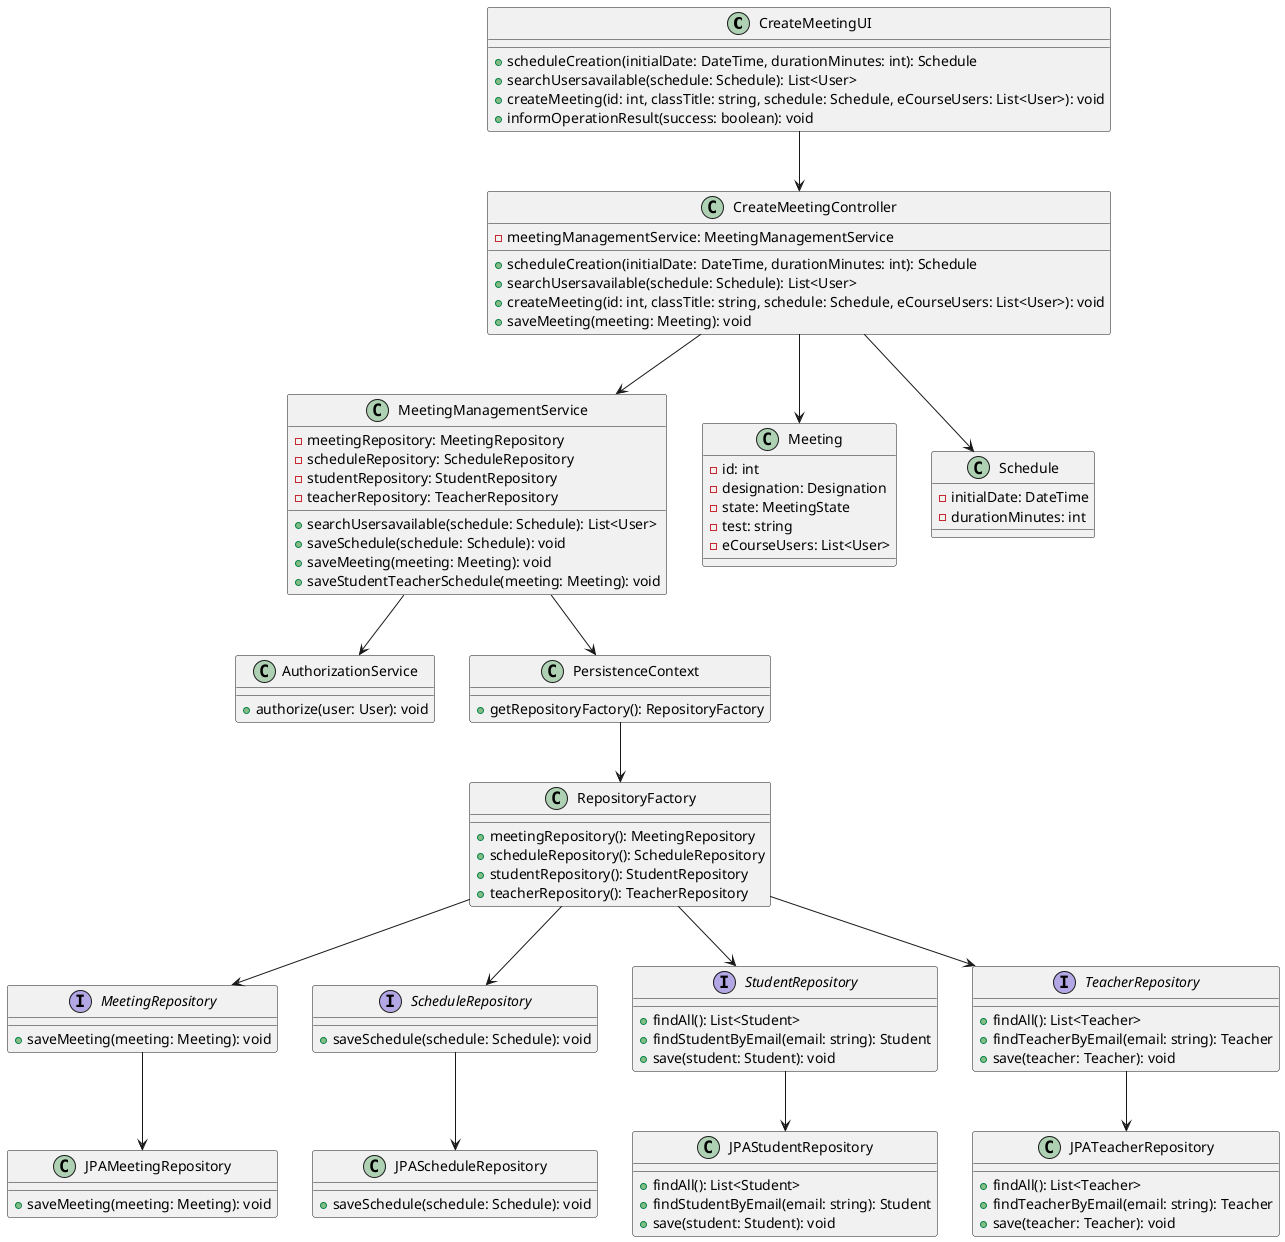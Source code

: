 @startuml


skinparam defaultFontName FG Virgil



class CreateMeetingUI {
    +scheduleCreation(initialDate: DateTime, durationMinutes: int): Schedule
    +searchUsersavailable(schedule: Schedule): List<User>
    +createMeeting(id: int, classTitle: string, schedule: Schedule, eCourseUsers: List<User>): void
    +informOperationResult(success: boolean): void
}

class CreateMeetingController {
    -meetingManagementService: MeetingManagementService
    +scheduleCreation(initialDate: DateTime, durationMinutes: int): Schedule
    +searchUsersavailable(schedule: Schedule): List<User>
    +createMeeting(id: int, classTitle: string, schedule: Schedule, eCourseUsers: List<User>): void
    +saveMeeting(meeting: Meeting): void
}

class MeetingManagementService {
    -meetingRepository: MeetingRepository
    -scheduleRepository: ScheduleRepository
    -studentRepository: StudentRepository
    -teacherRepository: TeacherRepository
    +searchUsersavailable(schedule: Schedule): List<User>
    +saveSchedule(schedule: Schedule): void
    +saveMeeting(meeting: Meeting): void
    +saveStudentTeacherSchedule(meeting: Meeting): void
}

class AuthorizationService {
    +authorize(user: User): void
}

class Meeting {
    -id: int
    -designation: Designation
    -state: MeetingState
    -test: string
    -eCourseUsers: List<User>
}

class Schedule {
    -initialDate: DateTime
    -durationMinutes: int
}

class PersistenceContext {
    +getRepositoryFactory(): RepositoryFactory
}

class RepositoryFactory {
    +meetingRepository(): MeetingRepository
    +scheduleRepository(): ScheduleRepository
    +studentRepository(): StudentRepository
    +teacherRepository(): TeacherRepository
}

interface MeetingRepository {
    +saveMeeting(meeting: Meeting): void
}

interface ScheduleRepository {
    +saveSchedule(schedule: Schedule): void
}

interface StudentRepository {
    +findAll(): List<Student>
    +findStudentByEmail(email: string): Student
    +save(student: Student): void
}

interface TeacherRepository {
    +findAll(): List<Teacher>
    +findTeacherByEmail(email: string): Teacher
    +save(teacher: Teacher): void
}

class JPAMeetingRepository {
    +saveMeeting(meeting: Meeting): void
}

class JPAScheduleRepository {
    +saveSchedule(schedule: Schedule): void
}

class JPAStudentRepository {
    +findAll(): List<Student>
    +findStudentByEmail(email: string): Student
    +save(student: Student): void
}

class JPATeacherRepository {
    +findAll(): List<Teacher>
    +findTeacherByEmail(email: string): Teacher
    +save(teacher: Teacher): void
}


CreateMeetingUI --> CreateMeetingController
CreateMeetingController --> MeetingManagementService

CreateMeetingController --> Meeting
CreateMeetingController --> Schedule

MeetingManagementService --> AuthorizationService
MeetingManagementService -->PersistenceContext

PersistenceContext -->RepositoryFactory

RepositoryFactory --> StudentRepository
RepositoryFactory --> TeacherRepository
RepositoryFactory --> MeetingRepository
RepositoryFactory --> ScheduleRepository

StudentRepository --> JPAStudentRepository
TeacherRepository --> JPATeacherRepository
MeetingRepository --> JPAMeetingRepository
ScheduleRepository --> JPAScheduleRepository


@enduml
